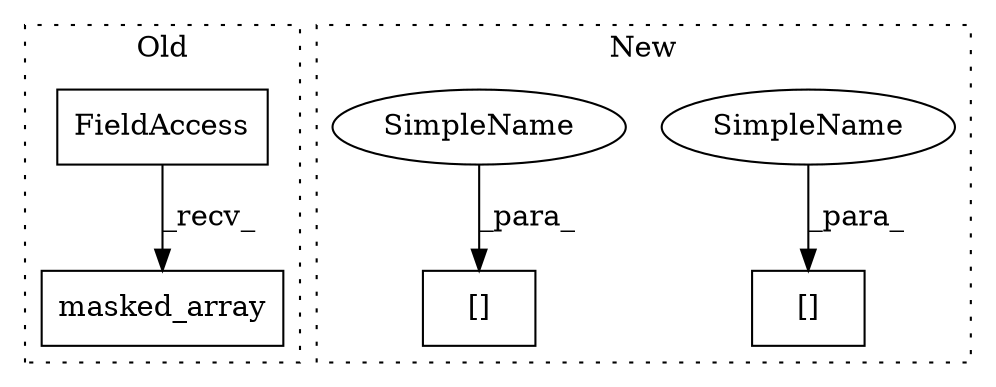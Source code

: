 digraph G {
subgraph cluster0 {
1 [label="masked_array" a="32" s="2098,2128" l="13,1" shape="box"];
3 [label="FieldAccess" a="22" s="2089" l="8" shape="box"];
label = "Old";
style="dotted";
}
subgraph cluster1 {
2 [label="[]" a="2" s="2114,2127" l="10,1" shape="box"];
4 [label="[]" a="2" s="2140,2155" l="12,1" shape="box"];
5 [label="SimpleName" a="42" s="2152" l="3" shape="ellipse"];
6 [label="SimpleName" a="42" s="2124" l="3" shape="ellipse"];
label = "New";
style="dotted";
}
3 -> 1 [label="_recv_"];
5 -> 4 [label="_para_"];
6 -> 2 [label="_para_"];
}
